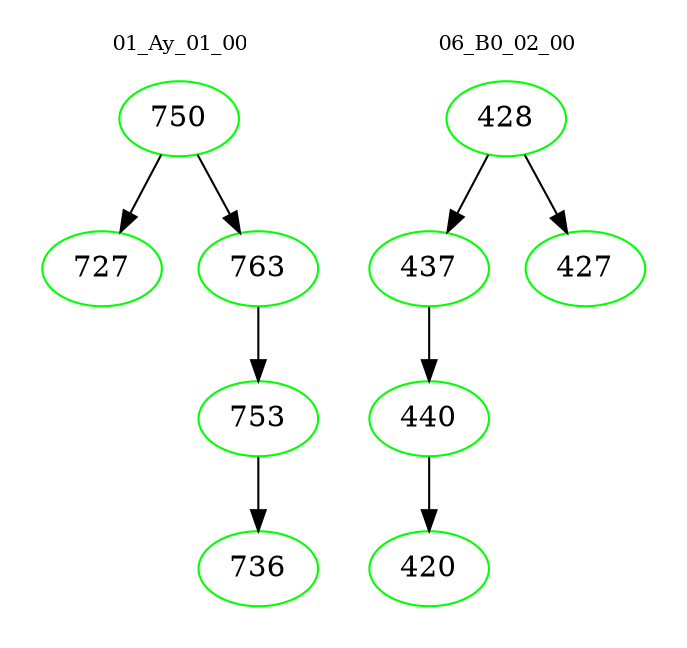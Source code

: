 digraph{
subgraph cluster_0 {
color = white
label = "01_Ay_01_00";
fontsize=10;
T0_750 [label="750", color="green"]
T0_750 -> T0_727 [color="black"]
T0_727 [label="727", color="green"]
T0_750 -> T0_763 [color="black"]
T0_763 [label="763", color="green"]
T0_763 -> T0_753 [color="black"]
T0_753 [label="753", color="green"]
T0_753 -> T0_736 [color="black"]
T0_736 [label="736", color="green"]
}
subgraph cluster_1 {
color = white
label = "06_B0_02_00";
fontsize=10;
T1_428 [label="428", color="green"]
T1_428 -> T1_437 [color="black"]
T1_437 [label="437", color="green"]
T1_437 -> T1_440 [color="black"]
T1_440 [label="440", color="green"]
T1_440 -> T1_420 [color="black"]
T1_420 [label="420", color="green"]
T1_428 -> T1_427 [color="black"]
T1_427 [label="427", color="green"]
}
}
